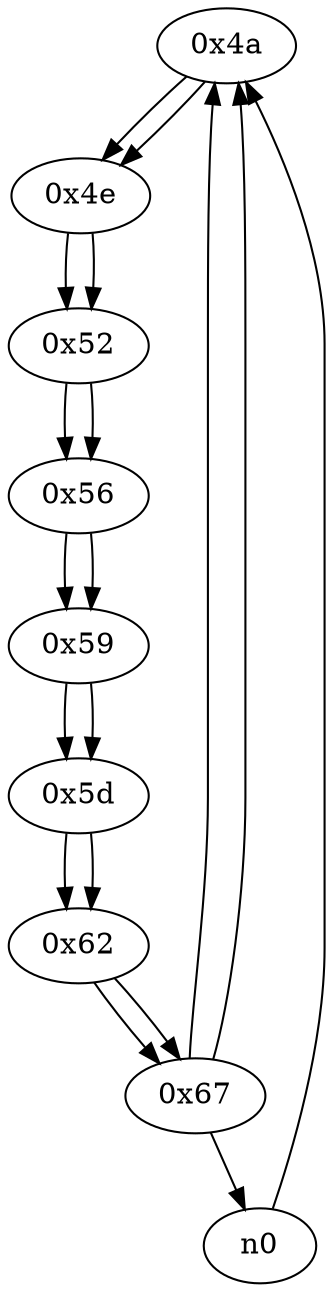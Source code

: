 digraph G{
/* nodes */
/* Start Freq.: 1185 */
/* entry: 0x4a  */
  n1 [label="0x4a"]
  n2 [label="0x4e"]
  n3 [label="0x52"]
  n4 [label="0x56"]
  n5 [label="0x59"]
  n6 [label="0x5d"]
  n7 [label="0x62"]
  n8 [label="0x67"]
/* edges */
n1 -> n2;
n8 -> n1;
n0 -> n1;
n2 -> n3;
n1 -> n2;
n3 -> n4;
n2 -> n3;
n4 -> n5;
n3 -> n4;
n5 -> n6;
n4 -> n5;
n6 -> n7;
n5 -> n6;
n7 -> n8;
n6 -> n7;
n8 -> n1;
n8 -> n0;
n7 -> n8;
}
